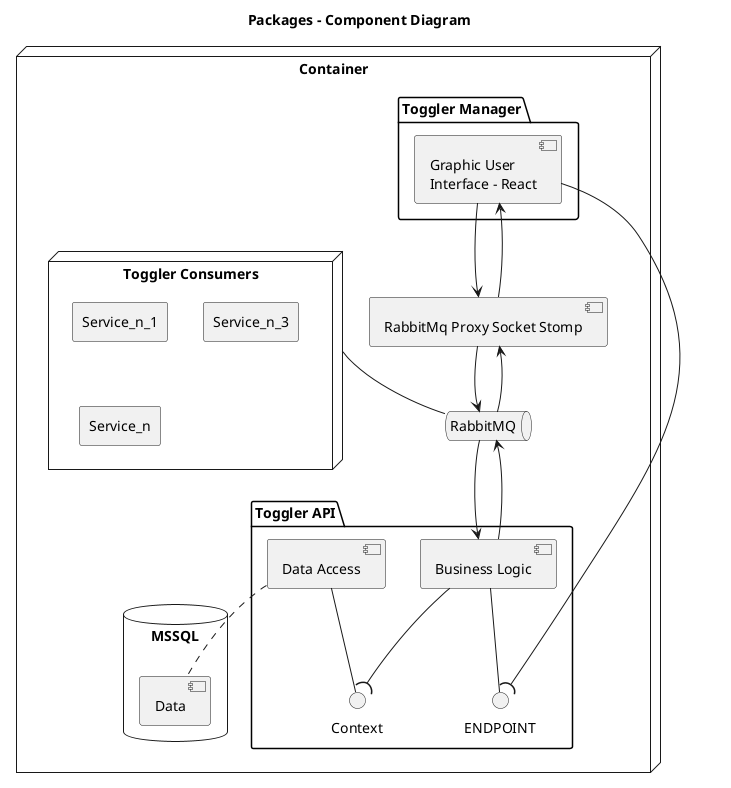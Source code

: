 @startuml

title Packages - Component Diagram

node Container {


package "Toggler Manager" {
    component [Graphic User\nInterface - React] as GUI
}

 
package "Toggler API" {
    [Business Logic]
    [Data Access] as DA
    [Business Logic] -- ENDPOINT
    DA -- Context
    [Business Logic] --( Context
} 

queue RabbitMQ

agent [RabbitMq Proxy Socket Stomp] as proxy


GUI -down-> proxy
proxy -up-> GUI
proxy -down-> RabbitMQ
RabbitMQ -up-> proxy

node "Toggler Consumers" as consumers {
    agent Service_n_1
    agent Service_n_1
    agent Service_n_3
    agent Service_n
} 

consumers -- RabbitMQ

database "MSSQL\n" {
    [Data]
}

RabbitMQ -down-> [Business Logic] 
[Business Logic]  -up-> RabbitMQ

GUI --( ENDPOINT

DA .. [Data]

}


@enduml